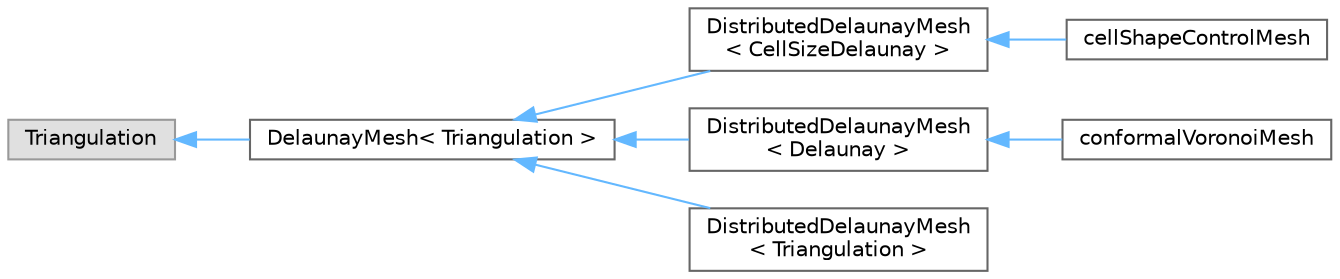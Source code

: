 digraph "Graphical Class Hierarchy"
{
 // LATEX_PDF_SIZE
  bgcolor="transparent";
  edge [fontname=Helvetica,fontsize=10,labelfontname=Helvetica,labelfontsize=10];
  node [fontname=Helvetica,fontsize=10,shape=box,height=0.2,width=0.4];
  rankdir="LR";
  Node0 [id="Node000000",label="Triangulation",height=0.2,width=0.4,color="grey60", fillcolor="#E0E0E0", style="filled",tooltip=" "];
  Node0 -> Node1 [id="edge5517_Node000000_Node000001",dir="back",color="steelblue1",style="solid",tooltip=" "];
  Node1 [id="Node000001",label="DelaunayMesh\< Triangulation \>",height=0.2,width=0.4,color="grey40", fillcolor="white", style="filled",URL="$classFoam_1_1DelaunayMesh.html",tooltip="The vertex and cell classes must have an index defined."];
  Node1 -> Node2 [id="edge5518_Node000001_Node000002",dir="back",color="steelblue1",style="solid",tooltip=" "];
  Node2 [id="Node000002",label="DistributedDelaunayMesh\l\< CellSizeDelaunay \>",height=0.2,width=0.4,color="grey40", fillcolor="white", style="filled",URL="$classFoam_1_1DistributedDelaunayMesh.html",tooltip=" "];
  Node2 -> Node3 [id="edge5519_Node000002_Node000003",dir="back",color="steelblue1",style="solid",tooltip=" "];
  Node3 [id="Node000003",label="cellShapeControlMesh",height=0.2,width=0.4,color="grey40", fillcolor="white", style="filled",URL="$classFoam_1_1cellShapeControlMesh.html",tooltip=" "];
  Node1 -> Node4 [id="edge5520_Node000001_Node000004",dir="back",color="steelblue1",style="solid",tooltip=" "];
  Node4 [id="Node000004",label="DistributedDelaunayMesh\l\< Delaunay \>",height=0.2,width=0.4,color="grey40", fillcolor="white", style="filled",URL="$classFoam_1_1DistributedDelaunayMesh.html",tooltip=" "];
  Node4 -> Node5 [id="edge5521_Node000004_Node000005",dir="back",color="steelblue1",style="solid",tooltip=" "];
  Node5 [id="Node000005",label="conformalVoronoiMesh",height=0.2,width=0.4,color="grey40", fillcolor="white", style="filled",URL="$classFoam_1_1conformalVoronoiMesh.html",tooltip=" "];
  Node1 -> Node6 [id="edge5522_Node000001_Node000006",dir="back",color="steelblue1",style="solid",tooltip=" "];
  Node6 [id="Node000006",label="DistributedDelaunayMesh\l\< Triangulation \>",height=0.2,width=0.4,color="grey40", fillcolor="white", style="filled",URL="$classFoam_1_1DistributedDelaunayMesh.html",tooltip=" "];
}
